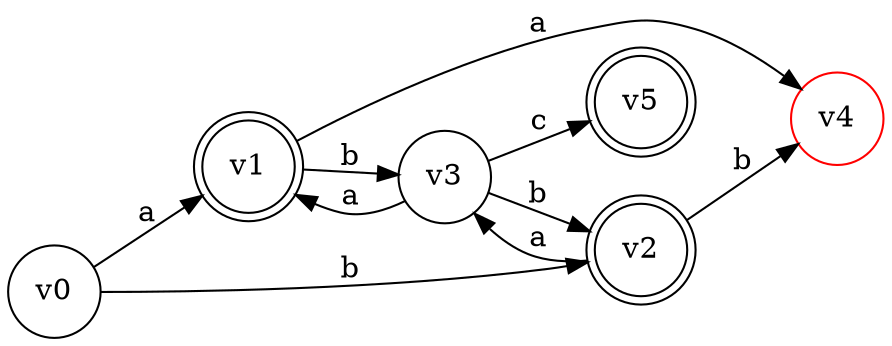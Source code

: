 digraph DFA {
	graph [rankdir="LR"];
	node [shape="circle"];
	0 [label="v0" isInitial=true isAccepting=false isError=false];
	1 [label="v1" isInitial=false isAccepting=true isError=false shape="doublecircle"];
	2 [label="v2" isInitial=false isAccepting=true isError=false shape="doublecircle"];
	3 [label="v3" isInitial=false isAccepting=false isError=false];
	4 [label="v4" isInitial=false isAccepting=false isError=true color="red"];
	5 [label="v5" isInitial=false isAccepting=true isError=false shape="doublecircle"];
	0 -> 1 [letter="a" label="a"];
	0 -> 2 [letter="b" label="b"];
	1 -> 3 [letter="b" label="b"];
	2 -> 3 [letter="a" label="a"];
	3 -> 1 [letter="a" label="a"];
	3 -> 2 [letter="b" label="b"];
	1 -> 4 [letter="a" label="a"];
	2 -> 4 [letter="b" label="b"];
	3 -> 5 [letter="c" label="c"];	
}
